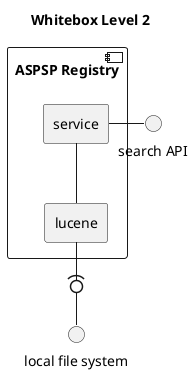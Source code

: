 @startuml

title Whitebox Level 2

component "ASPSP Registry\n" as r {
        rectangle "lucene" as l
        rectangle "service" as srv
 }

 interface lfs as "local file system"

 interface api as "search API"


 l -(0- lfs
 srv -right-() api
 srv -- l

@enduml
